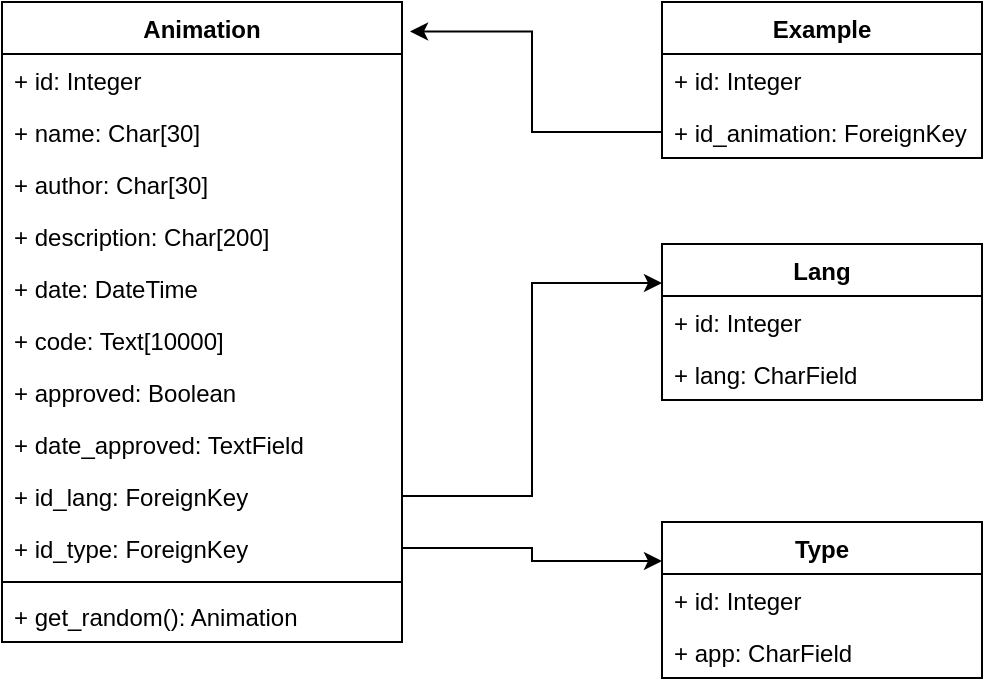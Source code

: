 <mxfile version="14.0.5" type="google"><diagram id="Nn8jZYk_i3WcrolcXy23" name="Page-1"><mxGraphModel dx="981" dy="548" grid="1" gridSize="10" guides="1" tooltips="1" connect="1" arrows="1" fold="1" page="1" pageScale="1" pageWidth="827" pageHeight="1169" math="0" shadow="0"><root><mxCell id="0"/><mxCell id="1" parent="0"/><mxCell id="dlKCXKJ_qV_pCjdlKhdo-1" value="Animation" style="swimlane;fontStyle=1;align=center;verticalAlign=top;childLayout=stackLayout;horizontal=1;startSize=26;horizontalStack=0;resizeParent=1;resizeParentMax=0;resizeLast=0;collapsible=1;marginBottom=0;" parent="1" vertex="1"><mxGeometry x="180" y="220" width="200" height="320" as="geometry"/></mxCell><mxCell id="Wp8AvNrh5mxHFGUkpmUX-1" value="+ id: Integer" style="text;strokeColor=none;fillColor=none;align=left;verticalAlign=top;spacingLeft=4;spacingRight=4;overflow=hidden;rotatable=0;points=[[0,0.5],[1,0.5]];portConstraint=eastwest;" vertex="1" parent="dlKCXKJ_qV_pCjdlKhdo-1"><mxGeometry y="26" width="200" height="26" as="geometry"/></mxCell><mxCell id="dlKCXKJ_qV_pCjdlKhdo-2" value="+ name: Char[30]" style="text;strokeColor=none;fillColor=none;align=left;verticalAlign=top;spacingLeft=4;spacingRight=4;overflow=hidden;rotatable=0;points=[[0,0.5],[1,0.5]];portConstraint=eastwest;" parent="dlKCXKJ_qV_pCjdlKhdo-1" vertex="1"><mxGeometry y="52" width="200" height="26" as="geometry"/></mxCell><mxCell id="OUTQOQRgwHX9da0Gfimm-1" value="+ author: Char[30]" style="text;strokeColor=none;fillColor=none;align=left;verticalAlign=top;spacingLeft=4;spacingRight=4;overflow=hidden;rotatable=0;points=[[0,0.5],[1,0.5]];portConstraint=eastwest;" parent="dlKCXKJ_qV_pCjdlKhdo-1" vertex="1"><mxGeometry y="78" width="200" height="26" as="geometry"/></mxCell><mxCell id="OUTQOQRgwHX9da0Gfimm-2" value="+ description: Char[200]" style="text;strokeColor=none;fillColor=none;align=left;verticalAlign=top;spacingLeft=4;spacingRight=4;overflow=hidden;rotatable=0;points=[[0,0.5],[1,0.5]];portConstraint=eastwest;" parent="dlKCXKJ_qV_pCjdlKhdo-1" vertex="1"><mxGeometry y="104" width="200" height="26" as="geometry"/></mxCell><mxCell id="OUTQOQRgwHX9da0Gfimm-8" value="+ date: DateTime" style="text;strokeColor=none;fillColor=none;align=left;verticalAlign=top;spacingLeft=4;spacingRight=4;overflow=hidden;rotatable=0;points=[[0,0.5],[1,0.5]];portConstraint=eastwest;" parent="dlKCXKJ_qV_pCjdlKhdo-1" vertex="1"><mxGeometry y="130" width="200" height="26" as="geometry"/></mxCell><mxCell id="OUTQOQRgwHX9da0Gfimm-9" value="+ code: Text[10000]" style="text;strokeColor=none;fillColor=none;align=left;verticalAlign=top;spacingLeft=4;spacingRight=4;overflow=hidden;rotatable=0;points=[[0,0.5],[1,0.5]];portConstraint=eastwest;" parent="dlKCXKJ_qV_pCjdlKhdo-1" vertex="1"><mxGeometry y="156" width="200" height="26" as="geometry"/></mxCell><mxCell id="OUTQOQRgwHX9da0Gfimm-10" value="+ approved: Boolean" style="text;strokeColor=none;fillColor=none;align=left;verticalAlign=top;spacingLeft=4;spacingRight=4;overflow=hidden;rotatable=0;points=[[0,0.5],[1,0.5]];portConstraint=eastwest;" parent="dlKCXKJ_qV_pCjdlKhdo-1" vertex="1"><mxGeometry y="182" width="200" height="26" as="geometry"/></mxCell><mxCell id="OUTQOQRgwHX9da0Gfimm-11" value="+ date_approved: TextField" style="text;strokeColor=none;fillColor=none;align=left;verticalAlign=top;spacingLeft=4;spacingRight=4;overflow=hidden;rotatable=0;points=[[0,0.5],[1,0.5]];portConstraint=eastwest;" parent="dlKCXKJ_qV_pCjdlKhdo-1" vertex="1"><mxGeometry y="208" width="200" height="26" as="geometry"/></mxCell><mxCell id="OUTQOQRgwHX9da0Gfimm-12" value="+ id_lang: ForeignKey" style="text;strokeColor=none;fillColor=none;align=left;verticalAlign=top;spacingLeft=4;spacingRight=4;overflow=hidden;rotatable=0;points=[[0,0.5],[1,0.5]];portConstraint=eastwest;" parent="dlKCXKJ_qV_pCjdlKhdo-1" vertex="1"><mxGeometry y="234" width="200" height="26" as="geometry"/></mxCell><mxCell id="OUTQOQRgwHX9da0Gfimm-13" value="+ id_type: ForeignKey" style="text;strokeColor=none;fillColor=none;align=left;verticalAlign=top;spacingLeft=4;spacingRight=4;overflow=hidden;rotatable=0;points=[[0,0.5],[1,0.5]];portConstraint=eastwest;" parent="dlKCXKJ_qV_pCjdlKhdo-1" vertex="1"><mxGeometry y="260" width="200" height="26" as="geometry"/></mxCell><mxCell id="OUTQOQRgwHX9da0Gfimm-19" value="" style="line;strokeWidth=1;fillColor=none;align=left;verticalAlign=middle;spacingTop=-1;spacingLeft=3;spacingRight=3;rotatable=0;labelPosition=right;points=[];portConstraint=eastwest;" parent="dlKCXKJ_qV_pCjdlKhdo-1" vertex="1"><mxGeometry y="286" width="200" height="8" as="geometry"/></mxCell><mxCell id="OUTQOQRgwHX9da0Gfimm-14" value="+ get_random(): Animation" style="text;strokeColor=none;fillColor=none;align=left;verticalAlign=top;spacingLeft=4;spacingRight=4;overflow=hidden;rotatable=0;points=[[0,0.5],[1,0.5]];portConstraint=eastwest;" parent="dlKCXKJ_qV_pCjdlKhdo-1" vertex="1"><mxGeometry y="294" width="200" height="26" as="geometry"/></mxCell><mxCell id="OUTQOQRgwHX9da0Gfimm-15" value="Type" style="swimlane;fontStyle=1;align=center;verticalAlign=top;childLayout=stackLayout;horizontal=1;startSize=26;horizontalStack=0;resizeParent=1;resizeParentMax=0;resizeLast=0;collapsible=1;marginBottom=0;" parent="1" vertex="1"><mxGeometry x="510" y="480" width="160" height="78" as="geometry"/></mxCell><mxCell id="Wp8AvNrh5mxHFGUkpmUX-4" value="+ id: Integer" style="text;strokeColor=none;fillColor=none;align=left;verticalAlign=top;spacingLeft=4;spacingRight=4;overflow=hidden;rotatable=0;points=[[0,0.5],[1,0.5]];portConstraint=eastwest;" vertex="1" parent="OUTQOQRgwHX9da0Gfimm-15"><mxGeometry y="26" width="160" height="26" as="geometry"/></mxCell><mxCell id="OUTQOQRgwHX9da0Gfimm-16" value="+ app: CharField" style="text;strokeColor=none;fillColor=none;align=left;verticalAlign=top;spacingLeft=4;spacingRight=4;overflow=hidden;rotatable=0;points=[[0,0.5],[1,0.5]];portConstraint=eastwest;" parent="OUTQOQRgwHX9da0Gfimm-15" vertex="1"><mxGeometry y="52" width="160" height="26" as="geometry"/></mxCell><mxCell id="OUTQOQRgwHX9da0Gfimm-20" value="Lang" style="swimlane;fontStyle=1;align=center;verticalAlign=top;childLayout=stackLayout;horizontal=1;startSize=26;horizontalStack=0;resizeParent=1;resizeParentMax=0;resizeLast=0;collapsible=1;marginBottom=0;" parent="1" vertex="1"><mxGeometry x="510" y="341" width="160" height="78" as="geometry"/></mxCell><mxCell id="Wp8AvNrh5mxHFGUkpmUX-3" value="+ id: Integer" style="text;strokeColor=none;fillColor=none;align=left;verticalAlign=top;spacingLeft=4;spacingRight=4;overflow=hidden;rotatable=0;points=[[0,0.5],[1,0.5]];portConstraint=eastwest;" vertex="1" parent="OUTQOQRgwHX9da0Gfimm-20"><mxGeometry y="26" width="160" height="26" as="geometry"/></mxCell><mxCell id="OUTQOQRgwHX9da0Gfimm-21" value="+ lang: CharField" style="text;strokeColor=none;fillColor=none;align=left;verticalAlign=top;spacingLeft=4;spacingRight=4;overflow=hidden;rotatable=0;points=[[0,0.5],[1,0.5]];portConstraint=eastwest;" parent="OUTQOQRgwHX9da0Gfimm-20" vertex="1"><mxGeometry y="52" width="160" height="26" as="geometry"/></mxCell><mxCell id="OUTQOQRgwHX9da0Gfimm-24" style="edgeStyle=orthogonalEdgeStyle;rounded=0;orthogonalLoop=1;jettySize=auto;html=1;entryX=0;entryY=0.25;entryDx=0;entryDy=0;" parent="1" source="OUTQOQRgwHX9da0Gfimm-12" target="OUTQOQRgwHX9da0Gfimm-20" edge="1"><mxGeometry relative="1" as="geometry"/></mxCell><mxCell id="OUTQOQRgwHX9da0Gfimm-25" style="edgeStyle=orthogonalEdgeStyle;rounded=0;orthogonalLoop=1;jettySize=auto;html=1;entryX=0;entryY=0.25;entryDx=0;entryDy=0;" parent="1" source="OUTQOQRgwHX9da0Gfimm-13" target="OUTQOQRgwHX9da0Gfimm-15" edge="1"><mxGeometry relative="1" as="geometry"/></mxCell><mxCell id="OUTQOQRgwHX9da0Gfimm-26" value="Example" style="swimlane;fontStyle=1;align=center;verticalAlign=top;childLayout=stackLayout;horizontal=1;startSize=26;horizontalStack=0;resizeParent=1;resizeParentMax=0;resizeLast=0;collapsible=1;marginBottom=0;" parent="1" vertex="1"><mxGeometry x="510" y="220" width="160" height="78" as="geometry"/></mxCell><mxCell id="Wp8AvNrh5mxHFGUkpmUX-2" value="+ id: Integer" style="text;strokeColor=none;fillColor=none;align=left;verticalAlign=top;spacingLeft=4;spacingRight=4;overflow=hidden;rotatable=0;points=[[0,0.5],[1,0.5]];portConstraint=eastwest;" vertex="1" parent="OUTQOQRgwHX9da0Gfimm-26"><mxGeometry y="26" width="160" height="26" as="geometry"/></mxCell><mxCell id="OUTQOQRgwHX9da0Gfimm-27" value="+ id_animation: ForeignKey" style="text;strokeColor=none;fillColor=none;align=left;verticalAlign=top;spacingLeft=4;spacingRight=4;overflow=hidden;rotatable=0;points=[[0,0.5],[1,0.5]];portConstraint=eastwest;" parent="OUTQOQRgwHX9da0Gfimm-26" vertex="1"><mxGeometry y="52" width="160" height="26" as="geometry"/></mxCell><mxCell id="OUTQOQRgwHX9da0Gfimm-29" style="edgeStyle=orthogonalEdgeStyle;rounded=0;orthogonalLoop=1;jettySize=auto;html=1;entryX=1.02;entryY=0.046;entryDx=0;entryDy=0;entryPerimeter=0;" parent="1" source="OUTQOQRgwHX9da0Gfimm-27" target="dlKCXKJ_qV_pCjdlKhdo-1" edge="1"><mxGeometry relative="1" as="geometry"/></mxCell></root></mxGraphModel></diagram></mxfile>